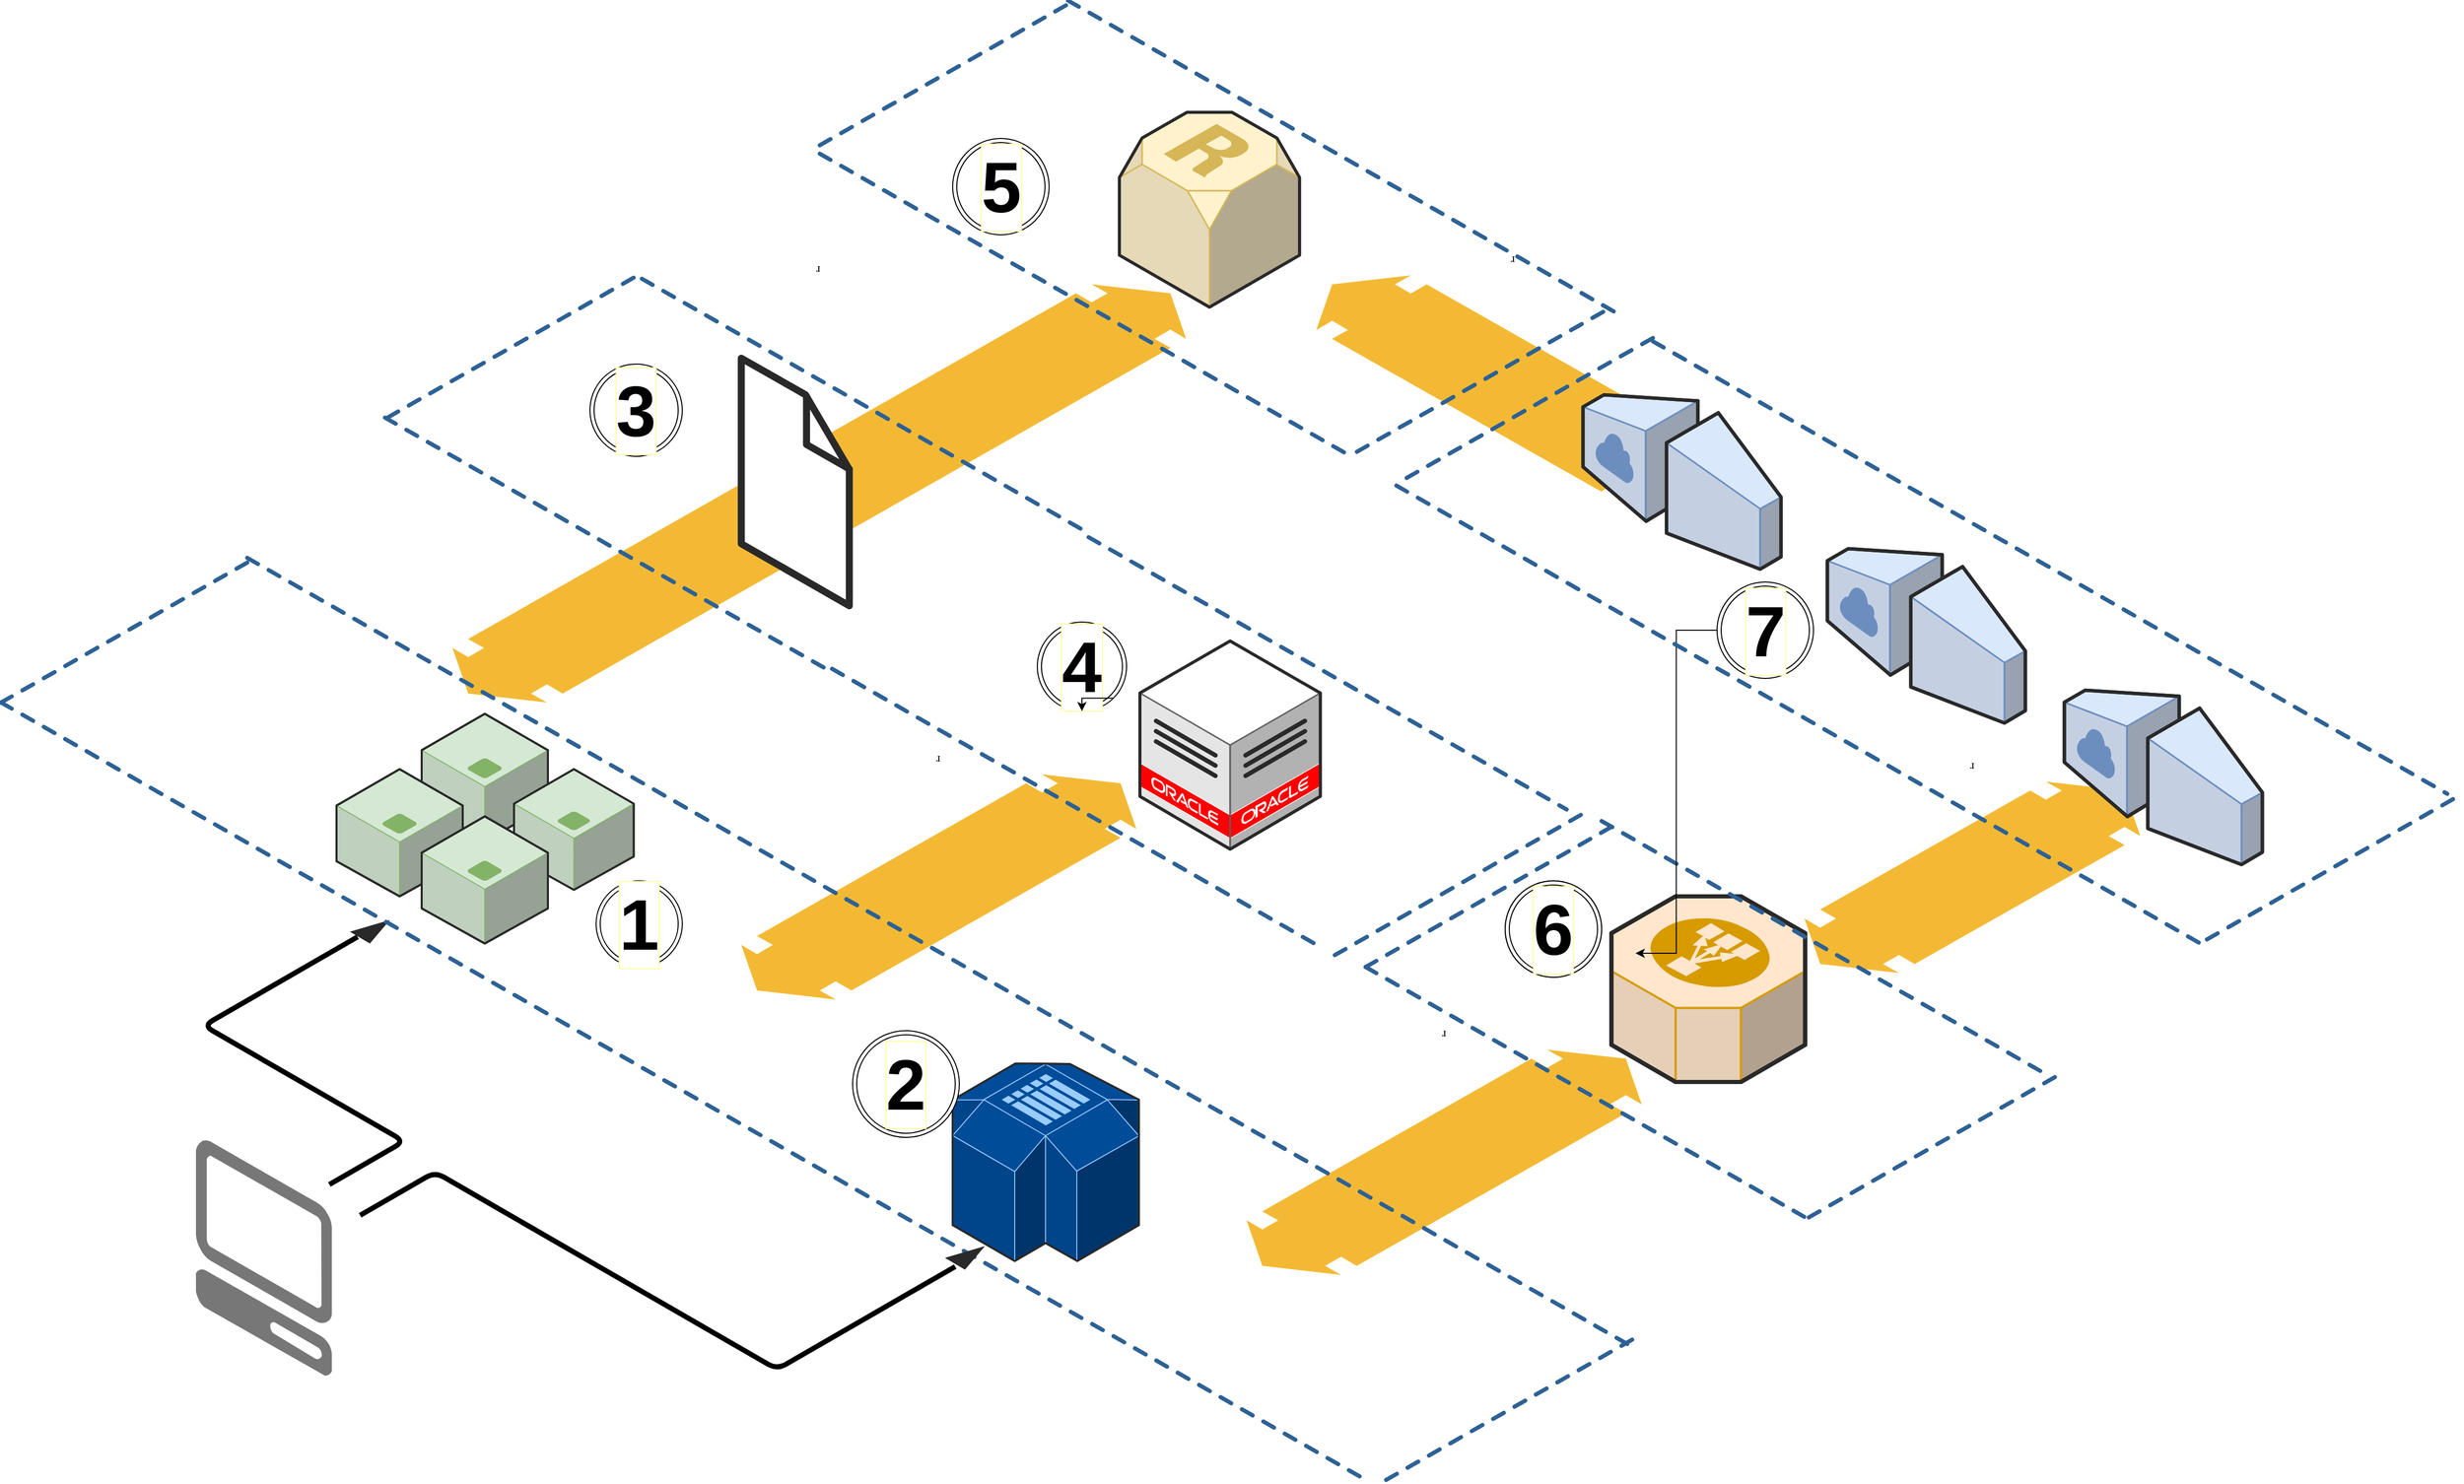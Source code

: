 <mxfile version="19.0.2" type="github">
  <diagram name="Page-1" id="aaaa8250-4180-3840-79b5-4cada1eebb92">
    <mxGraphModel dx="3134" dy="1760" grid="1" gridSize="10" guides="1" tooltips="1" connect="1" arrows="1" fold="1" page="1" pageScale="1" pageWidth="850" pageHeight="1100" background="none" math="0" shadow="0">
      <root>
        <mxCell id="0" />
        <mxCell id="1" parent="0" />
        <mxCell id="FJqACFiGra5h_5VX0923-1" value="r" style="verticalLabelPosition=bottom;html=1;verticalAlign=top;strokeWidth=1;dashed=0;shape=mxgraph.aws3d.flatDoubleEdge;fillColor=#000000;aspect=fixed;rounded=1;shadow=0;comic=0;fontFamily=Verdana;fontSize=12;flipV=1;rotation=-180;flipH=0;" vertex="1" parent="1">
          <mxGeometry x="840" y="632.21" width="715.05" height="407.79" as="geometry" />
        </mxCell>
        <mxCell id="bYG6zFBtl0ZOo1l9t_b7-29" value="r" style="verticalLabelPosition=bottom;html=1;verticalAlign=top;strokeWidth=1;dashed=0;shape=mxgraph.aws3d.flatDoubleEdge;fillColor=#000000;aspect=fixed;rounded=1;shadow=0;comic=0;fontFamily=Verdana;fontSize=12;flipV=1;rotation=-180;flipH=1;direction=east;" parent="1" vertex="1">
          <mxGeometry x="1681.98" y="623.5" width="385.05" height="219.59" as="geometry" />
        </mxCell>
        <mxCell id="bYG6zFBtl0ZOo1l9t_b7-12" value="r" style="verticalLabelPosition=bottom;html=1;verticalAlign=top;strokeWidth=1;dashed=0;shape=mxgraph.aws3d.flatDoubleEdge;fillColor=#000000;aspect=fixed;rounded=1;shadow=0;comic=0;fontFamily=Verdana;fontSize=12;flipV=1;rotation=-180;flipH=0;" parent="1" vertex="1">
          <mxGeometry x="1121.48" y="1110" width="385.05" height="219.59" as="geometry" />
        </mxCell>
        <mxCell id="bYG6zFBtl0ZOo1l9t_b7-17" value="r" style="verticalLabelPosition=bottom;html=1;verticalAlign=top;strokeWidth=1;dashed=0;shape=mxgraph.aws3d.flatDoubleEdge;fillColor=#000000;aspect=fixed;rounded=1;shadow=0;comic=0;fontFamily=Verdana;fontSize=12;flipV=1;rotation=-180;flipH=0;" parent="1" vertex="1">
          <mxGeometry x="1613.95" y="1378.5" width="385.05" height="219.59" as="geometry" />
        </mxCell>
        <mxCell id="bYG6zFBtl0ZOo1l9t_b7-15" value="r" style="verticalLabelPosition=bottom;html=1;verticalAlign=top;strokeWidth=1;dashed=0;shape=mxgraph.aws3d.flatDoubleEdge;fillColor=#000000;aspect=fixed;rounded=1;shadow=0;comic=0;fontFamily=Verdana;fontSize=12;flipV=1;rotation=-180;flipH=0;" parent="1" vertex="1">
          <mxGeometry x="2157.71" y="1117.09" width="327.34" height="186.68" as="geometry" />
        </mxCell>
        <mxCell id="1a8abee3a6cfdf20-15" value="" style="verticalLabelPosition=bottom;html=1;verticalAlign=top;strokeWidth=1;dashed=0;shape=mxgraph.aws3d.application_server;fillColor=#d5e8d4;strokeColor=#82b366;aspect=fixed;rounded=1;shadow=0;comic=0;fontSize=12" parent="1" vertex="1">
          <mxGeometry x="810" y="1051" width="123" height="124" as="geometry" />
        </mxCell>
        <mxCell id="1a8abee3a6cfdf20-16" value="" style="verticalLabelPosition=bottom;html=1;verticalAlign=top;strokeWidth=1;dashed=0;shape=mxgraph.aws3d.application_server;fillColor=#d5e8d4;strokeColor=#82b366;aspect=fixed;rounded=1;shadow=0;comic=0;fontSize=12" parent="1" vertex="1">
          <mxGeometry x="727" y="1105" width="123" height="124" as="geometry" />
        </mxCell>
        <mxCell id="1a8abee3a6cfdf20-17" value="" style="verticalLabelPosition=bottom;html=1;verticalAlign=top;strokeWidth=1;dashed=0;shape=mxgraph.aws3d.application_server;fillColor=#d5e8d4;strokeColor=#82b366;aspect=fixed;rounded=1;shadow=0;comic=0;fontSize=12" parent="1" vertex="1">
          <mxGeometry x="900" y="1105" width="116.7" height="117.65" as="geometry" />
        </mxCell>
        <mxCell id="1a8abee3a6cfdf20-18" value="" style="verticalLabelPosition=bottom;html=1;verticalAlign=top;strokeWidth=1;dashed=0;shape=mxgraph.aws3d.application_server;fillColor=#d5e8d4;strokeColor=#82b366;aspect=fixed;rounded=1;shadow=0;comic=0;fontSize=12" parent="1" vertex="1">
          <mxGeometry x="810" y="1151" width="123" height="124" as="geometry" />
        </mxCell>
        <mxCell id="1a8abee3a6cfdf20-20" value="" style="verticalLabelPosition=bottom;html=1;verticalAlign=top;strokeWidth=1;dashed=0;shape=mxgraph.aws3d.simpleDb2;fillColor=#004C99;strokeColor=#99CCFF;aspect=fixed;rounded=1;shadow=0;comic=0;fontSize=12" parent="1" vertex="1">
          <mxGeometry x="1327.5" y="1392" width="181.5" height="192.6" as="geometry" />
        </mxCell>
        <mxCell id="d5ac148becb70bc-8" value="" style="verticalLabelPosition=bottom;html=1;verticalAlign=top;strokeWidth=1;dashed=0;shape=mxgraph.aws3d.dashedArrowlessEdge;aspect=fixed;rounded=1;shadow=0;comic=0;fontFamily=Verdana;fontSize=12" parent="1" vertex="1">
          <mxGeometry x="640" y="899" width="1353.03" height="771" as="geometry" />
        </mxCell>
        <mxCell id="d5ac148becb70bc-10" value="" style="verticalLabelPosition=bottom;html=1;verticalAlign=top;strokeWidth=1;dashed=0;shape=mxgraph.aws3d.dashedArrowlessEdge;fillColor=#000000;aspect=fixed;rounded=1;shadow=0;comic=0;fontFamily=Verdana;fontSize=12;fontColor=#000000;flipV=1;" parent="1" vertex="1">
          <mxGeometry x="1198" y="355.6" width="248" height="141" as="geometry" />
        </mxCell>
        <mxCell id="d5ac148becb70bc-14" value="" style="edgeStyle=isometricEdgeStyle;endArrow=none;html=1;labelBackgroundColor=none;strokeWidth=5;fontFamily=Verdana;fontSize=12;exitX=0.808;exitY=0.717;exitDx=0;exitDy=0;exitPerimeter=0;" parent="1" source="d5ac148becb70bc-15" edge="1">
          <mxGeometry width="50" height="100" relative="1" as="geometry">
            <mxPoint x="457.2" y="1387.62" as="sourcePoint" />
            <mxPoint x="720" y="1510" as="targetPoint" />
            <Array as="points">
              <mxPoint x="710" y="1420" />
              <mxPoint x="667.2" y="1399.62" />
            </Array>
          </mxGeometry>
        </mxCell>
        <mxCell id="d5ac148becb70bc-15" value="" style="verticalLabelPosition=bottom;html=1;verticalAlign=top;strokeWidth=1;dashed=0;shape=mxgraph.aws3d.arrowhead;aspect=fixed;rounded=1;shadow=0;comic=0;fillColor=none;fontFamily=Verdana;fontSize=12;fontColor=#000000;flipV=1;rotation=-180;" parent="1" vertex="1">
          <mxGeometry x="740" y="1252" width="39" height="23" as="geometry" />
        </mxCell>
        <mxCell id="Vzdcr8pOh8rMIk5oe0-6-2" value="" style="verticalLabelPosition=bottom;html=1;verticalAlign=top;strokeWidth=5;align=center;outlineConnect=0;dashed=0;outlineConnect=0;shape=mxgraph.aws3d.client;aspect=fixed;strokeColor=none;fillColor=#777777;fontSize=27;perimeterSpacing=2;" parent="1" vertex="1">
          <mxGeometry x="590" y="1466.5" width="132.69" height="230" as="geometry" />
        </mxCell>
        <mxCell id="wHEeitW1eYaLthOc77aZ-1" value="" style="verticalLabelPosition=bottom;html=1;verticalAlign=top;strokeWidth=1;dashed=0;shape=mxgraph.aws3d.dashedArrowlessEdge;aspect=fixed;rounded=1;shadow=0;comic=0;fontFamily=Verdana;fontSize=12" parent="1" vertex="1">
          <mxGeometry x="1440" y="355.6" width="534.19" height="304.4" as="geometry" />
        </mxCell>
        <mxCell id="wHEeitW1eYaLthOc77aZ-2" value="" style="verticalLabelPosition=bottom;html=1;verticalAlign=top;strokeWidth=1;dashed=0;shape=mxgraph.aws3d.dashedArrowlessEdge;aspect=fixed;rounded=1;shadow=0;comic=0;fontFamily=Verdana;fontSize=12" parent="1" vertex="1">
          <mxGeometry x="400" y="1040" width="1333.73" height="760" as="geometry" />
        </mxCell>
        <mxCell id="wHEeitW1eYaLthOc77aZ-3" value="" style="verticalLabelPosition=bottom;html=1;verticalAlign=top;strokeWidth=1;dashed=0;shape=mxgraph.aws3d.dashedArrowlessEdge;fillColor=#000000;aspect=fixed;rounded=1;shadow=0;comic=0;fontFamily=Verdana;fontSize=12;fontColor=#000000;flipV=1;" parent="1" vertex="1">
          <mxGeometry x="400" y="899" width="248" height="141" as="geometry" />
        </mxCell>
        <mxCell id="wHEeitW1eYaLthOc77aZ-4" value="" style="verticalLabelPosition=bottom;html=1;verticalAlign=top;strokeWidth=1;dashed=0;shape=mxgraph.aws3d.dashedArrowlessEdge;aspect=fixed;rounded=1;shadow=0;comic=0;fontFamily=Verdana;fontSize=12;flipV=1;" parent="1" vertex="1">
          <mxGeometry x="1750" y="1656" width="249" height="142" as="geometry" />
        </mxCell>
        <mxCell id="wHEeitW1eYaLthOc77aZ-5" value="" style="edgeStyle=isometricEdgeStyle;endArrow=none;html=1;labelBackgroundColor=none;strokeWidth=5;fontFamily=Verdana;fontSize=12;" parent="1" edge="1">
          <mxGeometry width="50" height="100" relative="1" as="geometry">
            <mxPoint x="1330" y="1590" as="sourcePoint" />
            <mxPoint x="750" y="1540" as="targetPoint" />
            <Array as="points">
              <mxPoint x="1000" y="1600" />
            </Array>
          </mxGeometry>
        </mxCell>
        <mxCell id="wHEeitW1eYaLthOc77aZ-6" value="" style="verticalLabelPosition=bottom;html=1;verticalAlign=top;strokeWidth=1;dashed=0;shape=mxgraph.aws3d.arrowhead;aspect=fixed;rounded=1;shadow=0;comic=0;fillColor=none;fontFamily=Verdana;fontSize=12;fontColor=#000000;flipV=1;rotation=-180;" parent="1" vertex="1">
          <mxGeometry x="1320" y="1570" width="39" height="23" as="geometry" />
        </mxCell>
        <mxCell id="wHEeitW1eYaLthOc77aZ-15" value="" style="verticalLabelPosition=bottom;html=1;verticalAlign=top;strokeWidth=1;dashed=0;shape=mxgraph.aws3d.dashedArrowlessEdge;aspect=fixed;rounded=1;shadow=0;comic=0;fontFamily=Verdana;fontSize=12" parent="1" vertex="1">
          <mxGeometry x="1210" y="1007.15" width="472" height="268.96" as="geometry" />
        </mxCell>
        <mxCell id="wHEeitW1eYaLthOc77aZ-17" value="" style="verticalLabelPosition=bottom;html=1;verticalAlign=top;strokeWidth=1;dashed=0;shape=mxgraph.aws3d.dashedArrowlessEdge;aspect=fixed;rounded=1;shadow=0;comic=0;fontFamily=Verdana;fontSize=12;flipV=1;" parent="1" vertex="1">
          <mxGeometry x="2162" y="1400" width="249" height="142" as="geometry" />
        </mxCell>
        <mxCell id="wHEeitW1eYaLthOc77aZ-18" value="" style="verticalLabelPosition=bottom;html=1;verticalAlign=top;strokeWidth=1;dashed=0;shape=mxgraph.aws3d.dashedArrowlessEdge;aspect=fixed;rounded=1;shadow=0;comic=0;fontFamily=Verdana;fontSize=12" parent="1" vertex="1">
          <mxGeometry x="1460" y="878.81" width="465.89" height="265.48" as="geometry" />
        </mxCell>
        <mxCell id="wHEeitW1eYaLthOc77aZ-19" value="" style="verticalLabelPosition=bottom;html=1;verticalAlign=top;strokeWidth=1;dashed=0;shape=mxgraph.aws3d.dashedArrowlessEdge;aspect=fixed;rounded=1;shadow=0;comic=0;fontFamily=Verdana;fontSize=12;flipV=1;" parent="1" vertex="1">
          <mxGeometry x="2550" y="1129" width="249" height="142" as="geometry" />
        </mxCell>
        <mxCell id="wHEeitW1eYaLthOc77aZ-20" value="" style="verticalLabelPosition=bottom;html=1;verticalAlign=top;strokeWidth=1;dashed=0;shape=mxgraph.aws3d.dashedArrowlessEdge;aspect=fixed;rounded=1;shadow=0;comic=0;fontFamily=Verdana;fontSize=12" parent="1" vertex="1">
          <mxGeometry x="1198" y="504.89" width="517.89" height="295.11" as="geometry" />
        </mxCell>
        <mxCell id="wHEeitW1eYaLthOc77aZ-22" value="" style="verticalLabelPosition=bottom;html=1;verticalAlign=top;strokeWidth=1;align=center;outlineConnect=0;dashed=0;outlineConnect=0;shape=mxgraph.aws3d.elasticLoadBalancing;fillColor=#ffe6cc;strokeColor=#d79b00;aspect=fixed;" parent="1" vertex="1">
          <mxGeometry x="1969.53" y="1229" width="188.86" height="181" as="geometry" />
        </mxCell>
        <mxCell id="wHEeitW1eYaLthOc77aZ-27" value="" style="verticalLabelPosition=bottom;html=1;verticalAlign=top;strokeWidth=1;align=center;outlineConnect=0;dashed=0;outlineConnect=0;shape=mxgraph.aws3d.internetGateway;fillColor=#dae8fc;strokeColor=#6c8ebf;aspect=fixed;flipH=1;" parent="1" vertex="1">
          <mxGeometry x="2180" y="890" width="192.99" height="170" as="geometry" />
        </mxCell>
        <mxCell id="wHEeitW1eYaLthOc77aZ-28" value="" style="verticalLabelPosition=bottom;html=1;verticalAlign=top;strokeWidth=1;align=center;outlineConnect=0;dashed=0;outlineConnect=0;shape=mxgraph.aws3d.internetGateway;fillColor=#dae8fc;strokeColor=#6c8ebf;aspect=fixed;flipH=1;" parent="1" vertex="1">
          <mxGeometry x="2411" y="1028" width="192.99" height="170" as="geometry" />
        </mxCell>
        <mxCell id="wHEeitW1eYaLthOc77aZ-30" value="1" style="ellipse;shape=doubleEllipse;whiteSpace=wrap;html=1;aspect=fixed;labelBackgroundColor=default;fontSize=70;fontStyle=1;labelBorderColor=#FFFF9E;" parent="1" vertex="1">
          <mxGeometry x="980" y="1213.89" width="84" height="84" as="geometry" />
        </mxCell>
        <mxCell id="wHEeitW1eYaLthOc77aZ-31" value="2" style="ellipse;shape=doubleEllipse;whiteSpace=wrap;html=1;aspect=fixed;labelBackgroundColor=default;fontSize=70;fontStyle=1;labelBorderColor=#FFFF9E;" parent="1" vertex="1">
          <mxGeometry x="1230" y="1360" width="104" height="104" as="geometry" />
        </mxCell>
        <mxCell id="wHEeitW1eYaLthOc77aZ-32" value="3" style="ellipse;shape=doubleEllipse;whiteSpace=wrap;html=1;aspect=fixed;labelBackgroundColor=default;fontSize=70;fontStyle=1;labelBorderColor=#FFFF9E;direction=east;" parent="1" vertex="1">
          <mxGeometry x="974" y="710.0" width="90" height="90" as="geometry" />
        </mxCell>
        <mxCell id="wHEeitW1eYaLthOc77aZ-33" value="5" style="ellipse;shape=doubleEllipse;whiteSpace=wrap;html=1;aspect=fixed;labelBackgroundColor=default;fontSize=70;fontStyle=1;labelBorderColor=#FFFF9E;" parent="1" vertex="1">
          <mxGeometry x="1866" y="1213.89" width="94" height="94" as="geometry" />
        </mxCell>
        <mxCell id="wHEeitW1eYaLthOc77aZ-34" value="4" style="ellipse;shape=doubleEllipse;whiteSpace=wrap;html=1;aspect=fixed;labelBackgroundColor=default;fontSize=70;fontStyle=1;labelBorderColor=#FFFF9E;" parent="1" vertex="1">
          <mxGeometry x="1410" y="961.44" width="86.99" height="86.99" as="geometry" />
        </mxCell>
        <mxCell id="bYG6zFBtl0ZOo1l9t_b7-1" value="" style="verticalLabelPosition=bottom;html=1;verticalAlign=top;strokeWidth=1;dashed=0;shape=mxgraph.aws3d.dashedArrowlessEdge;aspect=fixed;rounded=1;shadow=0;comic=0;fontFamily=Verdana;fontSize=12;flipV=1;" parent="1" vertex="1">
          <mxGeometry x="1700.0" y="1144.29" width="249" height="142" as="geometry" />
        </mxCell>
        <mxCell id="bYG6zFBtl0ZOo1l9t_b7-2" value="" style="verticalLabelPosition=bottom;html=1;verticalAlign=top;strokeWidth=1;dashed=0;shape=mxgraph.aws3d.dashedArrowlessEdge;aspect=fixed;rounded=1;shadow=0;comic=0;fontFamily=Verdana;fontSize=12" parent="1" vertex="1">
          <mxGeometry x="1730" y="1297.89" width="428.39" height="244.11" as="geometry" />
        </mxCell>
        <mxCell id="bYG6zFBtl0ZOo1l9t_b7-4" value="" style="verticalLabelPosition=bottom;html=1;verticalAlign=top;strokeWidth=1;dashed=0;shape=mxgraph.aws3d.dashedArrowlessEdge;aspect=fixed;rounded=1;shadow=0;comic=0;fontFamily=Verdana;fontSize=12" parent="1" vertex="1">
          <mxGeometry x="1960" y="1155.6" width="428.9" height="244.4" as="geometry" />
        </mxCell>
        <mxCell id="bYG6zFBtl0ZOo1l9t_b7-5" value="" style="verticalLabelPosition=bottom;html=1;verticalAlign=top;strokeWidth=1;dashed=0;shape=mxgraph.aws3d.dashedArrowlessEdge;aspect=fixed;rounded=1;shadow=0;comic=0;fontFamily=Verdana;fontSize=12;direction=east;" parent="1" vertex="1">
          <mxGeometry x="774.22" y="762.21" width="428.39" height="244.11" as="geometry" />
        </mxCell>
        <mxCell id="bYG6zFBtl0ZOo1l9t_b7-7" value="" style="verticalLabelPosition=bottom;html=1;verticalAlign=top;strokeWidth=1;dashed=0;shape=mxgraph.aws3d.dashedArrowlessEdge;aspect=fixed;rounded=1;shadow=0;comic=0;fontFamily=Verdana;fontSize=12;direction=east;" parent="1" vertex="1">
          <mxGeometry x="1024.61" y="626.81" width="428.9" height="244.4" as="geometry" />
        </mxCell>
        <mxCell id="bYG6zFBtl0ZOo1l9t_b7-10" value="" style="verticalLabelPosition=bottom;html=1;verticalAlign=top;strokeWidth=1;dashed=0;shape=mxgraph.aws3d.dashedArrowlessEdge;aspect=fixed;rounded=1;shadow=0;comic=0;fontFamily=Verdana;fontSize=12;flipV=1;" parent="1" vertex="1">
          <mxGeometry x="1730.0" y="1155.89" width="249" height="142" as="geometry" />
        </mxCell>
        <mxCell id="bYG6zFBtl0ZOo1l9t_b7-11" style="edgeStyle=orthogonalEdgeStyle;rounded=0;orthogonalLoop=1;jettySize=auto;html=1;exitX=1;exitY=1;exitDx=0;exitDy=0;entryX=0.5;entryY=1;entryDx=0;entryDy=0;" parent="1" source="wHEeitW1eYaLthOc77aZ-34" target="wHEeitW1eYaLthOc77aZ-34" edge="1">
          <mxGeometry relative="1" as="geometry" />
        </mxCell>
        <mxCell id="bYG6zFBtl0ZOo1l9t_b7-14" value="5" style="ellipse;shape=doubleEllipse;whiteSpace=wrap;html=1;aspect=fixed;labelBackgroundColor=default;fontSize=70;fontStyle=1;labelBorderColor=#FFFF9E;" parent="1" vertex="1">
          <mxGeometry x="1327.5" y="490" width="94" height="94" as="geometry" />
        </mxCell>
        <mxCell id="bYG6zFBtl0ZOo1l9t_b7-16" value="6" style="ellipse;shape=doubleEllipse;whiteSpace=wrap;html=1;aspect=fixed;labelBackgroundColor=default;fontSize=70;fontStyle=1;labelBorderColor=#FFFF9E;" parent="1" vertex="1">
          <mxGeometry x="1866" y="1213.89" width="94" height="94" as="geometry" />
        </mxCell>
        <mxCell id="bYG6zFBtl0ZOo1l9t_b7-19" value="" style="verticalLabelPosition=bottom;html=1;verticalAlign=top;strokeWidth=1;dashed=0;shape=mxgraph.aws3d.dashedArrowlessEdge;fillColor=#000000;aspect=fixed;rounded=1;shadow=0;comic=0;fontFamily=Verdana;fontSize=12;fontColor=#000000;flipV=1;direction=east;" parent="1" vertex="1">
          <mxGeometry x="776.61" y="621.21" width="248" height="141" as="geometry" />
        </mxCell>
        <mxCell id="bYG6zFBtl0ZOo1l9t_b7-27" value="" style="edgeStyle=orthogonalEdgeStyle;rounded=0;orthogonalLoop=1;jettySize=auto;html=1;" parent="1" source="bYG6zFBtl0ZOo1l9t_b7-21" target="d5ac148becb70bc-8" edge="1">
          <mxGeometry relative="1" as="geometry" />
        </mxCell>
        <mxCell id="bYG6zFBtl0ZOo1l9t_b7-21" value="7" style="ellipse;shape=doubleEllipse;whiteSpace=wrap;html=1;aspect=fixed;labelBackgroundColor=default;fontSize=70;fontStyle=1;labelBorderColor=#FFFF9E;" parent="1" vertex="1">
          <mxGeometry x="2072.5" y="922.5" width="94" height="94" as="geometry" />
        </mxCell>
        <mxCell id="bYG6zFBtl0ZOo1l9t_b7-22" value="" style="verticalLabelPosition=bottom;html=1;verticalAlign=top;strokeWidth=1;dashed=0;shape=mxgraph.aws3d.dashedArrowlessEdge;fillColor=#000000;aspect=fixed;rounded=1;shadow=0;comic=0;fontFamily=Verdana;fontSize=12;fontColor=#000000;flipV=1;" parent="1" vertex="1">
          <mxGeometry x="1721.53" y="654.5" width="248" height="141" as="geometry" />
        </mxCell>
        <mxCell id="bYG6zFBtl0ZOo1l9t_b7-24" value="" style="verticalLabelPosition=bottom;html=1;verticalAlign=top;strokeWidth=1;dashed=0;shape=mxgraph.aws3d.dashedArrowlessEdge;aspect=fixed;rounded=1;shadow=0;comic=0;fontFamily=Verdana;fontSize=12" parent="1" vertex="1">
          <mxGeometry x="2010" y="687.84" width="774.19" height="441.16" as="geometry" />
        </mxCell>
        <mxCell id="bYG6zFBtl0ZOo1l9t_b7-25" value="" style="verticalLabelPosition=bottom;html=1;verticalAlign=top;strokeWidth=1;dashed=0;shape=mxgraph.aws3d.dashedArrowlessEdge;aspect=fixed;rounded=1;shadow=0;comic=0;fontFamily=Verdana;fontSize=12" parent="1" vertex="1">
          <mxGeometry x="1760" y="828.49" width="783.59" height="446.51" as="geometry" />
        </mxCell>
        <mxCell id="bYG6zFBtl0ZOo1l9t_b7-26" value="" style="verticalLabelPosition=bottom;html=1;verticalAlign=top;strokeWidth=1;dashed=0;shape=mxgraph.aws3d.dashedArrowlessEdge;fillColor=#000000;aspect=fixed;rounded=1;shadow=0;comic=0;fontFamily=Verdana;fontSize=12;fontColor=#000000;flipV=1;" parent="1" vertex="1">
          <mxGeometry x="1770" y="680" width="248" height="141" as="geometry" />
        </mxCell>
        <mxCell id="bYG6zFBtl0ZOo1l9t_b7-28" value="" style="verticalLabelPosition=bottom;html=1;verticalAlign=top;strokeWidth=1;align=center;outlineConnect=0;dashed=0;outlineConnect=0;shape=mxgraph.aws3d.internetGateway;fillColor=#dae8fc;strokeColor=#6c8ebf;aspect=fixed;flipH=1;" parent="1" vertex="1">
          <mxGeometry x="1941.9" y="740" width="192.99" height="170" as="geometry" />
        </mxCell>
        <mxCell id="bYG6zFBtl0ZOo1l9t_b7-31" value="" style="verticalLabelPosition=bottom;html=1;verticalAlign=top;strokeWidth=1;align=center;outlineConnect=0;dashed=0;outlineConnect=0;shape=mxgraph.aws3d.rdsSlave;fillColor=#fff2cc;strokeColor=#d6b656;aspect=fixed;" parent="1" vertex="1">
          <mxGeometry x="1490" y="464.59" width="175.63" height="189.91" as="geometry" />
        </mxCell>
        <mxCell id="bYG6zFBtl0ZOo1l9t_b7-32" value="" style="verticalLabelPosition=bottom;html=1;verticalAlign=top;strokeWidth=1;align=center;outlineConnect=0;dashed=0;outlineConnect=0;shape=mxgraph.aws3d.file;aspect=fixed;strokeColor=#292929;" parent="1" vertex="1">
          <mxGeometry x="1121.48" y="704.32" width="105.29" height="241.35" as="geometry" />
        </mxCell>
        <mxCell id="bYG6zFBtl0ZOo1l9t_b7-33" value="" style="verticalLabelPosition=bottom;html=1;verticalAlign=top;strokeWidth=1;align=center;outlineConnect=0;dashed=0;outlineConnect=0;shape=mxgraph.aws3d.oracleDataCenter;fillColor=#ffffff;strokeColor=#5E5E5E;aspect=fixed;" parent="1" vertex="1">
          <mxGeometry x="1510" y="980" width="175.84" height="203" as="geometry" />
        </mxCell>
      </root>
    </mxGraphModel>
  </diagram>
</mxfile>
